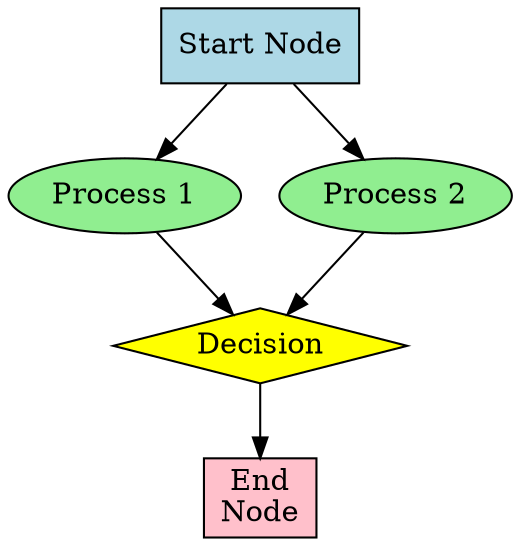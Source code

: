 digraph G {
    Start_Node [shape=box, style=filled, fillcolor=lightblue, label="Start Node"];
    input [shape=ellipse, label="Process 1", style=filled, fillcolor=lightgreen];
    parallel [shape=ellipse, label="Process 2", style=filled, fillcolor=lightgreen];
    Analysis [shape=diamond, label="Decision", style=filled, fillcolor=yellow];
    complete [shape=box, label="End\nNode", style=filled, fillcolor=pink];
    
    Start_Node -> input;
    Start_Node -> parallel;
    input -> Analysis;
    parallel -> Analysis;
    Analysis -> complete;
}